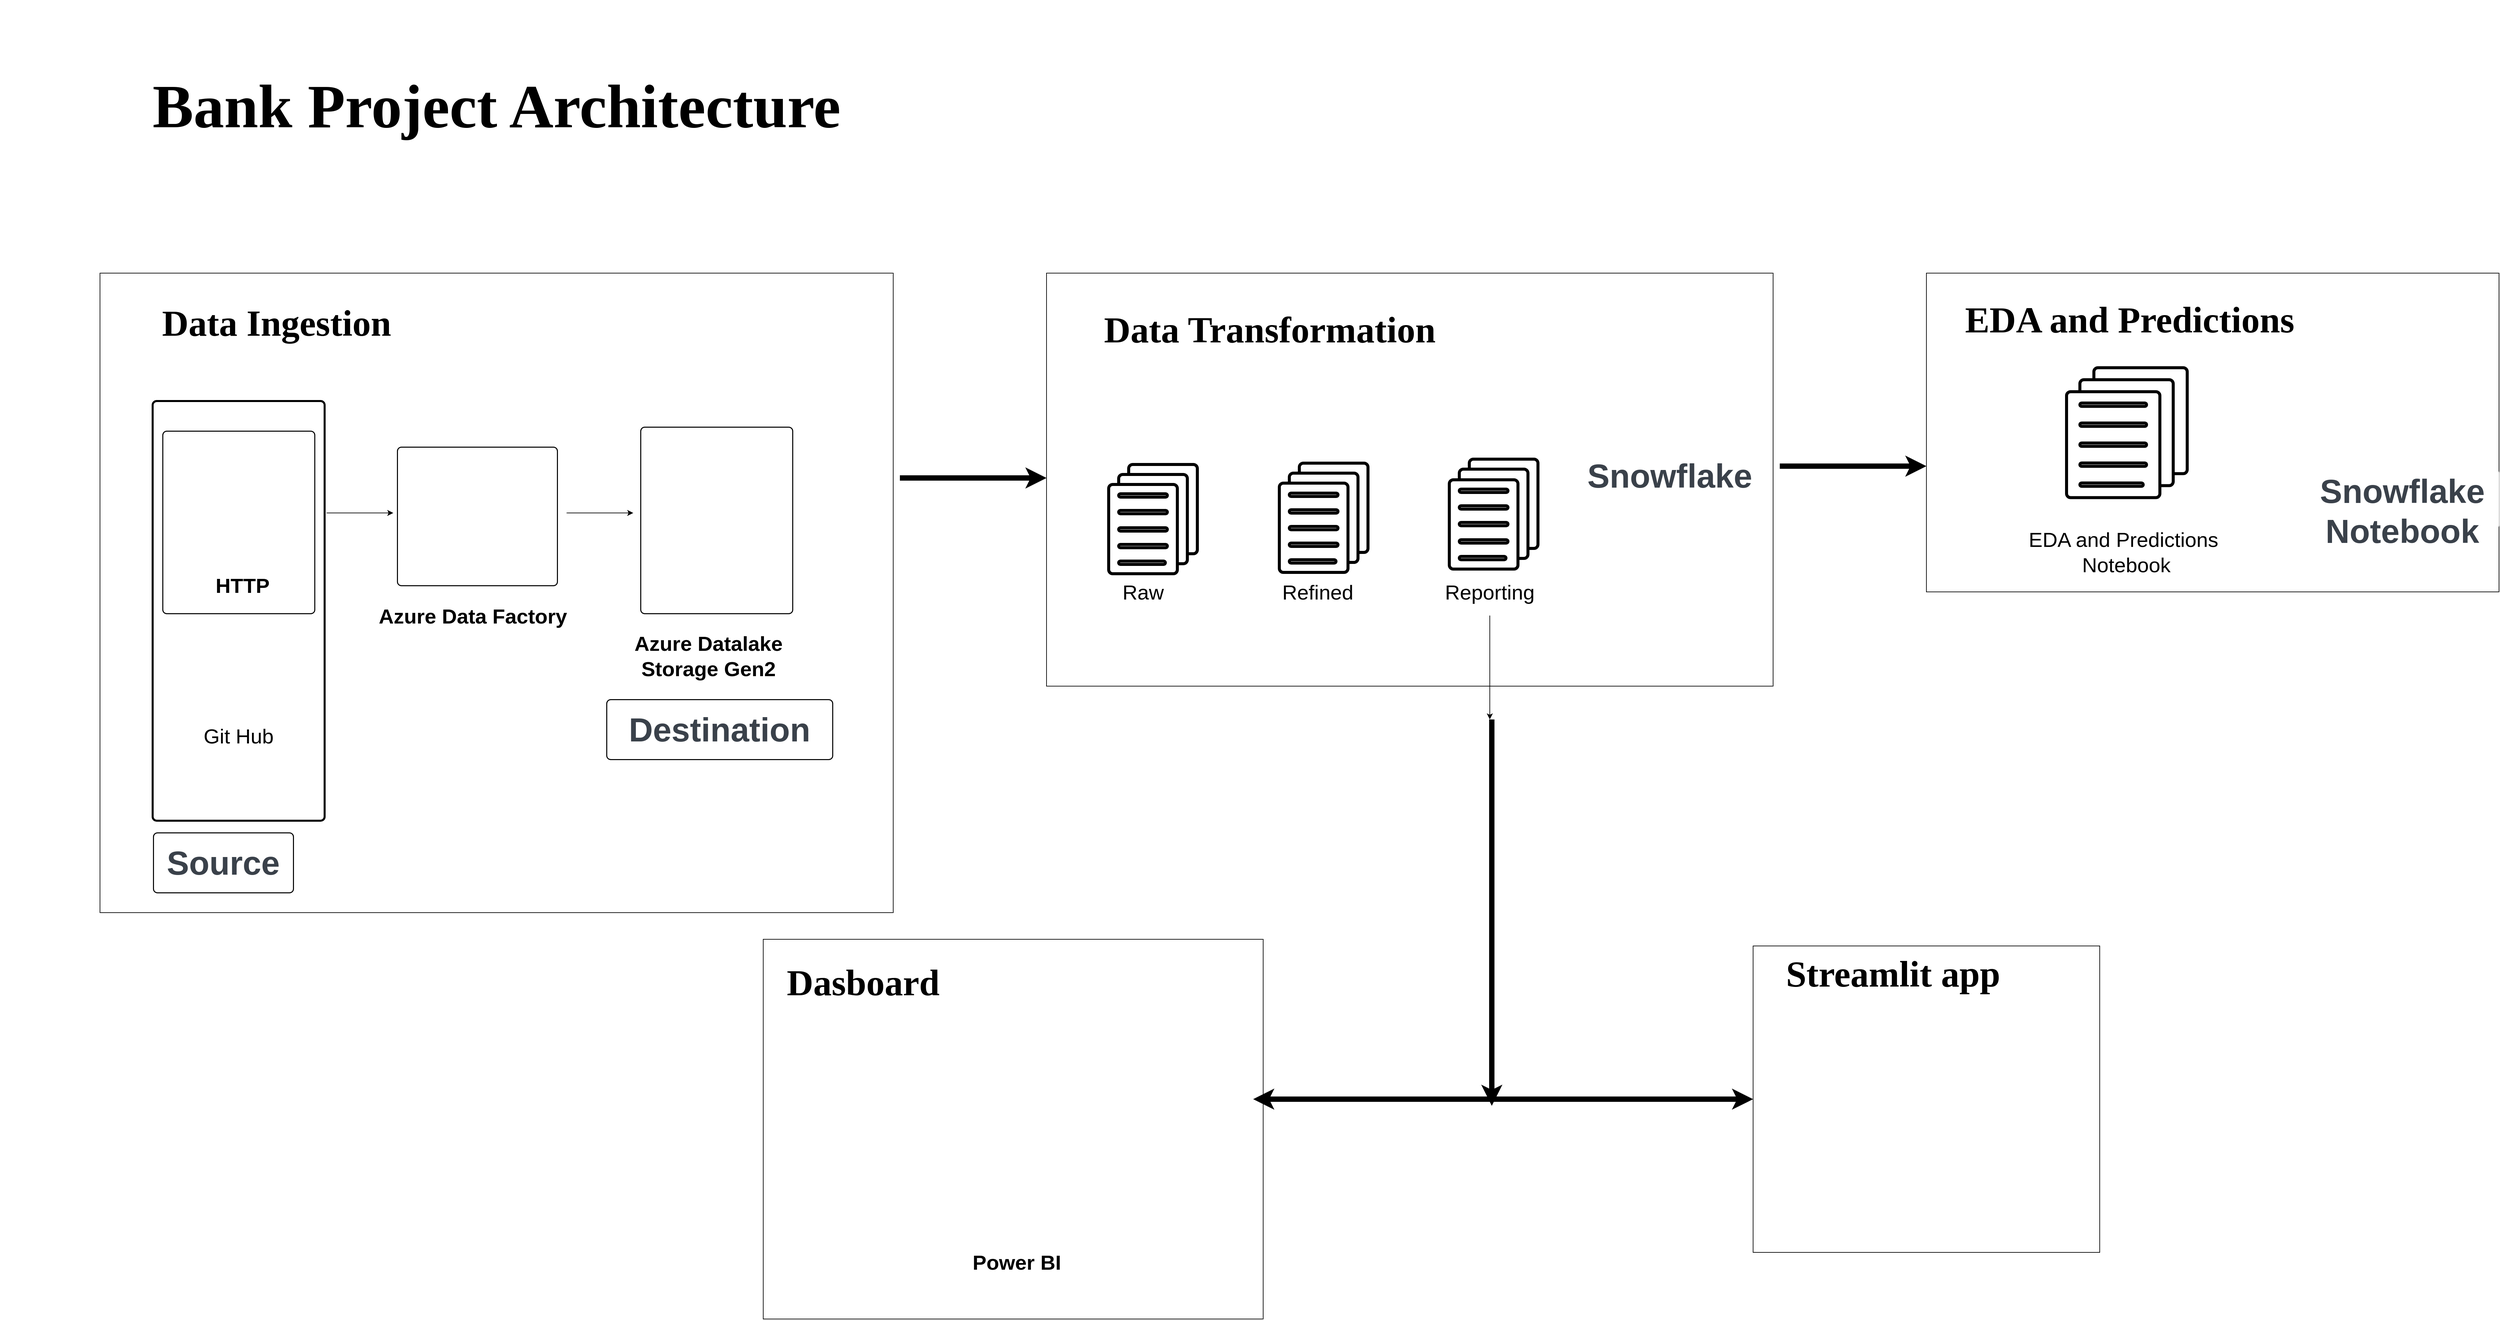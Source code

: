 <mxfile version="27.1.4">
  <diagram name="Page-1" id="tRypGCHuhZgqPp5vQ8EK">
    <mxGraphModel dx="3080" dy="3395" grid="1" gridSize="10" guides="1" tooltips="1" connect="1" arrows="1" fold="1" page="1" pageScale="1" pageWidth="850" pageHeight="1100" math="0" shadow="0">
      <root>
        <mxCell id="0" />
        <mxCell id="1" parent="0" />
        <mxCell id="Y_zVbhYa3XS6aGOVvXo4-149" value="" style="rounded=0;whiteSpace=wrap;html=1;" parent="1" vertex="1">
          <mxGeometry x="1020" y="-660" width="1190" height="960" as="geometry" />
        </mxCell>
        <mxCell id="diUxomPdKumXEhWnS9-8-1" value="" style="html=1;overflow=block;blockSpacing=1;whiteSpace=wrap;container=1;pointerEvents=0;collapsible=0;recursiveResize=0;fontSize=13;spacing=0;strokeOpacity=100;fillOpacity=0;rounded=1;absoluteArcSize=1;arcSize=12;fillColor=#000000;strokeWidth=1.5;lucidId=HqinuH2_mKaJ;" vertex="1" parent="1">
          <mxGeometry x="1114" y="-423" width="228" height="274" as="geometry" />
        </mxCell>
        <mxCell id="diUxomPdKumXEhWnS9-8-2" value="" style="html=1;overflow=block;blockSpacing=1;whiteSpace=wrap;container=1;pointerEvents=0;collapsible=0;recursiveResize=0;fontSize=13;spacing=0;strokeOpacity=100;fillOpacity=0;rounded=1;absoluteArcSize=1;arcSize=12;fillColor=#000000;strokeWidth=1.5;lucidId=HqineJLk6OhF;" vertex="1" parent="1">
          <mxGeometry x="1466" y="-399" width="240" height="208" as="geometry" />
        </mxCell>
        <mxCell id="diUxomPdKumXEhWnS9-8-3" value="" style="html=1;overflow=block;blockSpacing=1;whiteSpace=wrap;container=1;pointerEvents=0;collapsible=0;recursiveResize=0;fontSize=13;spacing=0;strokeOpacity=100;fillOpacity=0;rounded=1;absoluteArcSize=1;arcSize=12;fillColor=#000000;strokeWidth=1.5;lucidId=HqinR1p73Qxz;" vertex="1" parent="1">
          <mxGeometry x="1831" y="-429" width="228" height="280" as="geometry" />
        </mxCell>
        <mxCell id="diUxomPdKumXEhWnS9-8-4" value="Azure Data Factory" style="text;html=1;align=center;verticalAlign=middle;whiteSpace=wrap;rounded=0;fontSize=31;fontStyle=1" vertex="1" parent="1">
          <mxGeometry x="1427.5" y="-190" width="303" height="90" as="geometry" />
        </mxCell>
        <mxCell id="diUxomPdKumXEhWnS9-8-5" value="&lt;b&gt;Azure Datalake Storage Gen2&lt;/b&gt;" style="text;html=1;align=center;verticalAlign=middle;whiteSpace=wrap;rounded=0;fontSize=31;" vertex="1" parent="1">
          <mxGeometry x="1810" y="-130" width="246" height="90" as="geometry" />
        </mxCell>
        <mxCell id="diUxomPdKumXEhWnS9-8-6" value="" style="edgeStyle=none;orthogonalLoop=1;jettySize=auto;html=1;rounded=0;" edge="1" parent="1">
          <mxGeometry width="100" relative="1" as="geometry">
            <mxPoint x="1360" y="-300" as="sourcePoint" />
            <mxPoint x="1460" y="-300" as="targetPoint" />
            <Array as="points" />
          </mxGeometry>
        </mxCell>
        <mxCell id="diUxomPdKumXEhWnS9-8-7" value="" style="edgeStyle=none;orthogonalLoop=1;jettySize=auto;html=1;rounded=0;" edge="1" parent="1">
          <mxGeometry width="100" relative="1" as="geometry">
            <mxPoint x="1720" y="-300" as="sourcePoint" />
            <mxPoint x="1820" y="-300" as="targetPoint" />
            <Array as="points" />
          </mxGeometry>
        </mxCell>
        <mxCell id="diUxomPdKumXEhWnS9-8-8" value="Source" style="html=1;overflow=block;blockSpacing=1;whiteSpace=wrap;fontSize=50;fontFamily=Helvetica;fontColor=#3a414a;align=center;spacing=3.8;strokeOpacity=100;fillOpacity=100;rounded=1;absoluteArcSize=1;arcSize=12;fillColor=#ffffff;strokeWidth=1.5;lucidId=HqinSpCTlt17;fontStyle=1" vertex="1" parent="1">
          <mxGeometry x="1100" y="180" width="210" height="90" as="geometry" />
        </mxCell>
        <mxCell id="diUxomPdKumXEhWnS9-8-9" value="Destination" style="html=1;overflow=block;blockSpacing=1;whiteSpace=wrap;fontSize=50;fontFamily=Helvetica;fontColor=#3a414a;align=center;spacing=3.8;strokeOpacity=100;fillOpacity=100;rounded=1;absoluteArcSize=1;arcSize=12;fillColor=#ffffff;strokeWidth=1.5;lucidId=HqinSpCTlt17;fontStyle=1" vertex="1" parent="1">
          <mxGeometry x="1780" y="-20" width="339" height="90" as="geometry" />
        </mxCell>
        <mxCell id="diUxomPdKumXEhWnS9-8-10" value="" style="html=1;overflow=block;blockSpacing=1;whiteSpace=wrap;container=1;pointerEvents=0;collapsible=0;recursiveResize=0;fontSize=13;spacing=0;strokeOpacity=100;fillOpacity=0;rounded=1;absoluteArcSize=1;arcSize=12;fillColor=#000000;strokeWidth=3;lucidId=HqinZG8_ep2X;" vertex="1" parent="1">
          <mxGeometry x="1099" y="-468" width="258" height="630" as="geometry" />
        </mxCell>
        <mxCell id="diUxomPdKumXEhWnS9-8-11" value="HTTP" style="text;html=1;align=center;verticalAlign=middle;whiteSpace=wrap;rounded=0;fontSize=31;fontStyle=1" vertex="1" parent="diUxomPdKumXEhWnS9-8-10">
          <mxGeometry x="12" y="232" width="246" height="90" as="geometry" />
        </mxCell>
        <mxCell id="diUxomPdKumXEhWnS9-8-12" value="Git Hub" style="text;html=1;align=center;verticalAlign=middle;whiteSpace=wrap;rounded=0;fontSize=31;" vertex="1" parent="diUxomPdKumXEhWnS9-8-10">
          <mxGeometry x="6" y="458" width="246" height="90" as="geometry" />
        </mxCell>
        <mxCell id="diUxomPdKumXEhWnS9-8-13" value="" style="html=1;overflow=block;blockSpacing=1;whiteSpace=wrap;shape=image;fontSize=13;spacing=0;strokeColor=none;strokeOpacity=100;rounded=1;absoluteArcSize=1;arcSize=12;strokeWidth=0;image=https://images.lucid.app/images/d7685785-47bf-4a58-82cc-26feb8bda034/content;imageAspect=0;lucidId=HqinRarPJ5_D;" vertex="1" parent="1">
          <mxGeometry x="1164" y="-123" width="124" height="124" as="geometry" />
        </mxCell>
        <mxCell id="diUxomPdKumXEhWnS9-8-14" value="" style="html=1;overflow=block;blockSpacing=1;whiteSpace=wrap;shape=image;fontSize=13;spacing=0;strokeColor=none;strokeOpacity=100;rounded=1;absoluteArcSize=1;arcSize=12;strokeWidth=0;image=https://images.lucid.app/images/f15007f7-4885-4109-b029-964accafeb80/content;imageAspect=0;lucidId=HqincgXo0Htx;" vertex="1" parent="1">
          <mxGeometry x="1147" y="-393" width="169" height="169" as="geometry" />
        </mxCell>
        <mxCell id="diUxomPdKumXEhWnS9-8-15" value="" style="html=1;overflow=block;blockSpacing=1;whiteSpace=wrap;shape=image;fontSize=13;spacing=0;strokeColor=none;strokeOpacity=100;rounded=1;absoluteArcSize=1;arcSize=12;strokeWidth=0;image=https://images.lucid.app/images/22851999-ecc2-4e5a-bdfa-10374918f266/content;imageAspect=0;lucidId=Hqin_HKPIkhs;" vertex="1" parent="1">
          <mxGeometry x="1474" y="-392" width="224" height="168" as="geometry" />
        </mxCell>
        <mxCell id="diUxomPdKumXEhWnS9-8-16" value="" style="html=1;overflow=block;blockSpacing=1;whiteSpace=wrap;shape=image;fontSize=13;spacing=0;strokeColor=none;strokeOpacity=100;rounded=1;absoluteArcSize=1;arcSize=12;strokeWidth=0;image=https://images.lucid.app/images/3c787341-0593-47cd-88d9-20f7ffcd4058/content;imageAspect=0;lucidId=Hqin6zSfS4ZM;" vertex="1" parent="1">
          <mxGeometry x="1856" y="-384" width="177" height="191" as="geometry" />
        </mxCell>
        <mxCell id="diUxomPdKumXEhWnS9-8-17" value="&lt;font&gt;&lt;b&gt;Data Ingestion&lt;/b&gt;&lt;/font&gt;" style="text;html=1;align=center;verticalAlign=middle;whiteSpace=wrap;rounded=0;fontSize=55;fontStyle=0;fontColor=light-dark(#000000,#EDEDED);fontFamily=Tahoma;labelBackgroundColor=none;" vertex="1" parent="1">
          <mxGeometry x="1070" y="-640" width="430" height="110" as="geometry" />
        </mxCell>
        <mxCell id="diUxomPdKumXEhWnS9-8-18" value="" style="rounded=0;whiteSpace=wrap;html=1;" vertex="1" parent="1">
          <mxGeometry x="2440" y="-660" width="1090" height="620" as="geometry" />
        </mxCell>
        <mxCell id="diUxomPdKumXEhWnS9-8-19" value="Raw" style="text;html=1;align=center;verticalAlign=middle;whiteSpace=wrap;rounded=0;fontSize=31;" vertex="1" parent="1">
          <mxGeometry x="2534.5" y="-206" width="100" height="50" as="geometry" />
        </mxCell>
        <mxCell id="diUxomPdKumXEhWnS9-8-20" value="Refined" style="text;html=1;align=center;verticalAlign=middle;whiteSpace=wrap;rounded=0;fontSize=31;" vertex="1" parent="1">
          <mxGeometry x="2772" y="-216" width="150" height="70" as="geometry" />
        </mxCell>
        <mxCell id="diUxomPdKumXEhWnS9-8-104" style="edgeStyle=orthogonalEdgeStyle;rounded=0;orthogonalLoop=1;jettySize=auto;html=1;exitX=0.5;exitY=1;exitDx=0;exitDy=0;" edge="1" parent="1" source="diUxomPdKumXEhWnS9-8-21">
          <mxGeometry relative="1" as="geometry">
            <mxPoint x="3105" y="10" as="targetPoint" />
          </mxGeometry>
        </mxCell>
        <mxCell id="diUxomPdKumXEhWnS9-8-21" value="Reporting" style="text;html=1;align=center;verticalAlign=middle;whiteSpace=wrap;rounded=0;fontSize=31;" vertex="1" parent="1">
          <mxGeometry x="3000" y="-216" width="210" height="70" as="geometry" />
        </mxCell>
        <mxCell id="diUxomPdKumXEhWnS9-8-22" value="" style="html=1;overflow=block;blockSpacing=1;whiteSpace=wrap;fontSize=13;spacing=3.8;strokeOpacity=100;fillOpacity=100;rounded=1;absoluteArcSize=1;arcSize=12;fillColor=#ffffff;strokeWidth=4.5;lucidId=Hqin.L18P7-Q;" vertex="1" parent="1">
          <mxGeometry x="2563" y="-373" width="103" height="134" as="geometry" />
        </mxCell>
        <mxCell id="diUxomPdKumXEhWnS9-8-23" value="" style="html=1;overflow=block;blockSpacing=1;whiteSpace=wrap;fontSize=13;spacing=3.8;strokeOpacity=100;fillOpacity=100;rounded=1;absoluteArcSize=1;arcSize=12;fillColor=#ffffff;strokeWidth=4.5;lucidId=HqingmwdaBGW;" vertex="1" parent="1">
          <mxGeometry x="2548" y="-358" width="103" height="134" as="geometry" />
        </mxCell>
        <mxCell id="diUxomPdKumXEhWnS9-8-24" value="" style="html=1;overflow=block;blockSpacing=1;whiteSpace=wrap;fontSize=13;spacing=3.8;strokeOpacity=100;fillOpacity=100;rounded=1;absoluteArcSize=1;arcSize=12;fillColor=#ffffff;strokeWidth=4.5;lucidId=HqinZWiBSn.8;" vertex="1" parent="1">
          <mxGeometry x="2533" y="-343" width="103" height="134" as="geometry" />
        </mxCell>
        <mxCell id="diUxomPdKumXEhWnS9-8-25" value="" style="html=1;overflow=block;blockSpacing=1;whiteSpace=wrap;fontSize=13;spacing=0;strokeOpacity=100;fillOpacity=100;rounded=1;absoluteArcSize=1;arcSize=12;fillColor=#ffffff;strokeWidth=4.5;lucidId=HqiniD.46Asu;" vertex="1" parent="1">
          <mxGeometry x="2548" y="-253" width="73" height="5" as="geometry" />
        </mxCell>
        <mxCell id="diUxomPdKumXEhWnS9-8-26" value="" style="html=1;overflow=block;blockSpacing=1;whiteSpace=wrap;fontSize=13;spacing=0;strokeOpacity=100;fillOpacity=100;rounded=1;absoluteArcSize=1;arcSize=12;fillColor=#ffffff;strokeWidth=4.5;lucidId=Hqin5MxpmkO5;" vertex="1" parent="1">
          <mxGeometry x="2548" y="-329" width="73" height="5" as="geometry" />
        </mxCell>
        <mxCell id="diUxomPdKumXEhWnS9-8-27" value="" style="html=1;overflow=block;blockSpacing=1;whiteSpace=wrap;fontSize=13;spacing=0;strokeOpacity=100;fillOpacity=100;rounded=1;absoluteArcSize=1;arcSize=12;fillColor=#ffffff;strokeWidth=4.5;lucidId=HqinCOt7LYxx;" vertex="1" parent="1">
          <mxGeometry x="2548" y="-304" width="73" height="5" as="geometry" />
        </mxCell>
        <mxCell id="diUxomPdKumXEhWnS9-8-28" value="" style="html=1;overflow=block;blockSpacing=1;whiteSpace=wrap;fontSize=13;spacing=0;strokeOpacity=100;fillOpacity=100;rounded=1;absoluteArcSize=1;arcSize=12;fillColor=#ffffff;strokeWidth=4.5;lucidId=Hqin77QJO8D~;" vertex="1" parent="1">
          <mxGeometry x="2548" y="-278" width="73" height="5" as="geometry" />
        </mxCell>
        <mxCell id="diUxomPdKumXEhWnS9-8-29" value="" style="html=1;overflow=block;blockSpacing=1;whiteSpace=wrap;fontSize=13;spacing=0;strokeOpacity=100;fillOpacity=100;rounded=1;absoluteArcSize=1;arcSize=12;fillColor=#ffffff;strokeWidth=4.5;lucidId=HqinlZwaW6.7;" vertex="1" parent="1">
          <mxGeometry x="2548" y="-228" width="70" height="5" as="geometry" />
        </mxCell>
        <mxCell id="diUxomPdKumXEhWnS9-8-30" value="" style="html=1;overflow=block;blockSpacing=1;whiteSpace=wrap;fontSize=13;spacing=3.8;strokeOpacity=100;fillOpacity=100;rounded=1;absoluteArcSize=1;arcSize=12;fillColor=#ffffff;strokeWidth=4.5;lucidId=HqinlNpv6gml;" vertex="1" parent="1">
          <mxGeometry x="2819" y="-375" width="103" height="134" as="geometry" />
        </mxCell>
        <mxCell id="diUxomPdKumXEhWnS9-8-31" value="" style="html=1;overflow=block;blockSpacing=1;whiteSpace=wrap;fontSize=13;spacing=3.8;strokeOpacity=100;fillOpacity=100;rounded=1;absoluteArcSize=1;arcSize=12;fillColor=#ffffff;strokeWidth=4.5;lucidId=Hqinuvy9~rPB;" vertex="1" parent="1">
          <mxGeometry x="2804" y="-360" width="103" height="134" as="geometry" />
        </mxCell>
        <mxCell id="diUxomPdKumXEhWnS9-8-32" value="" style="html=1;overflow=block;blockSpacing=1;whiteSpace=wrap;fontSize=13;spacing=3.8;strokeOpacity=100;fillOpacity=100;rounded=1;absoluteArcSize=1;arcSize=12;fillColor=#ffffff;strokeWidth=4.5;lucidId=HqinZHPdLgsB;" vertex="1" parent="1">
          <mxGeometry x="2789" y="-345" width="103" height="134" as="geometry" />
        </mxCell>
        <mxCell id="diUxomPdKumXEhWnS9-8-33" value="" style="html=1;overflow=block;blockSpacing=1;whiteSpace=wrap;fontSize=13;spacing=0;strokeOpacity=100;fillOpacity=100;rounded=1;absoluteArcSize=1;arcSize=12;fillColor=#ffffff;strokeWidth=4.5;lucidId=Hqino_.bCuXX;" vertex="1" parent="1">
          <mxGeometry x="2804" y="-255" width="73" height="5" as="geometry" />
        </mxCell>
        <mxCell id="diUxomPdKumXEhWnS9-8-34" value="" style="html=1;overflow=block;blockSpacing=1;whiteSpace=wrap;fontSize=13;spacing=0;strokeOpacity=100;fillOpacity=100;rounded=1;absoluteArcSize=1;arcSize=12;fillColor=#ffffff;strokeWidth=4.5;lucidId=HqinaMe9pw3_;" vertex="1" parent="1">
          <mxGeometry x="2804" y="-330" width="73" height="5" as="geometry" />
        </mxCell>
        <mxCell id="diUxomPdKumXEhWnS9-8-35" value="" style="html=1;overflow=block;blockSpacing=1;whiteSpace=wrap;fontSize=13;spacing=0;strokeOpacity=100;fillOpacity=100;rounded=1;absoluteArcSize=1;arcSize=12;fillColor=#ffffff;strokeWidth=4.5;lucidId=HqinZUV3SyYF;" vertex="1" parent="1">
          <mxGeometry x="2804" y="-305" width="73" height="5" as="geometry" />
        </mxCell>
        <mxCell id="diUxomPdKumXEhWnS9-8-36" value="" style="html=1;overflow=block;blockSpacing=1;whiteSpace=wrap;fontSize=13;spacing=0;strokeOpacity=100;fillOpacity=100;rounded=1;absoluteArcSize=1;arcSize=12;fillColor=#ffffff;strokeWidth=4.5;lucidId=HqinHZUS3vDb;" vertex="1" parent="1">
          <mxGeometry x="2804" y="-280" width="73" height="5" as="geometry" />
        </mxCell>
        <mxCell id="diUxomPdKumXEhWnS9-8-37" value="" style="html=1;overflow=block;blockSpacing=1;whiteSpace=wrap;fontSize=13;spacing=0;strokeOpacity=100;fillOpacity=100;rounded=1;absoluteArcSize=1;arcSize=12;fillColor=#ffffff;strokeWidth=4.5;lucidId=HqinPn~mq1qW;" vertex="1" parent="1">
          <mxGeometry x="2804" y="-230" width="70" height="5" as="geometry" />
        </mxCell>
        <mxCell id="diUxomPdKumXEhWnS9-8-38" value="" style="html=1;overflow=block;blockSpacing=1;whiteSpace=wrap;fontSize=13;spacing=3.8;strokeOpacity=100;fillOpacity=100;rounded=1;absoluteArcSize=1;arcSize=12;fillColor=#ffffff;strokeWidth=4.5;lucidId=HqinjIp0Hbza;" vertex="1" parent="1">
          <mxGeometry x="3074" y="-381" width="103" height="134" as="geometry" />
        </mxCell>
        <mxCell id="diUxomPdKumXEhWnS9-8-39" value="" style="html=1;overflow=block;blockSpacing=1;whiteSpace=wrap;fontSize=13;spacing=3.8;strokeOpacity=100;fillOpacity=100;rounded=1;absoluteArcSize=1;arcSize=12;fillColor=#ffffff;strokeWidth=4.5;lucidId=HqinCaZ5JFx3;" vertex="1" parent="1">
          <mxGeometry x="3059" y="-366" width="103" height="134" as="geometry" />
        </mxCell>
        <mxCell id="diUxomPdKumXEhWnS9-8-40" value="" style="html=1;overflow=block;blockSpacing=1;whiteSpace=wrap;fontSize=13;spacing=3.8;strokeOpacity=100;fillOpacity=100;rounded=1;absoluteArcSize=1;arcSize=12;fillColor=#ffffff;strokeWidth=4.5;lucidId=HqingA4WvyZt;" vertex="1" parent="1">
          <mxGeometry x="3044" y="-350" width="103" height="134" as="geometry" />
        </mxCell>
        <mxCell id="diUxomPdKumXEhWnS9-8-41" value="" style="html=1;overflow=block;blockSpacing=1;whiteSpace=wrap;fontSize=13;spacing=0;strokeOpacity=100;fillOpacity=100;rounded=1;absoluteArcSize=1;arcSize=12;fillColor=#ffffff;strokeWidth=4.5;lucidId=HqinAYMBxxRg;" vertex="1" parent="1">
          <mxGeometry x="3059" y="-260" width="73" height="5" as="geometry" />
        </mxCell>
        <mxCell id="diUxomPdKumXEhWnS9-8-42" value="" style="html=1;overflow=block;blockSpacing=1;whiteSpace=wrap;fontSize=13;spacing=0;strokeOpacity=100;fillOpacity=100;rounded=1;absoluteArcSize=1;arcSize=12;fillColor=#ffffff;strokeWidth=4.5;lucidId=Hqins7QOY0Rx;" vertex="1" parent="1">
          <mxGeometry x="3059" y="-336" width="73" height="5" as="geometry" />
        </mxCell>
        <mxCell id="diUxomPdKumXEhWnS9-8-43" value="" style="html=1;overflow=block;blockSpacing=1;whiteSpace=wrap;fontSize=13;spacing=0;strokeOpacity=100;fillOpacity=100;rounded=1;absoluteArcSize=1;arcSize=12;fillColor=#ffffff;strokeWidth=4.5;lucidId=HqinNqh0fiwe;" vertex="1" parent="1">
          <mxGeometry x="3059" y="-311" width="73" height="5" as="geometry" />
        </mxCell>
        <mxCell id="diUxomPdKumXEhWnS9-8-44" value="" style="html=1;overflow=block;blockSpacing=1;whiteSpace=wrap;fontSize=13;spacing=0;strokeOpacity=100;fillOpacity=100;rounded=1;absoluteArcSize=1;arcSize=12;fillColor=#ffffff;strokeWidth=4.5;lucidId=HqinAyqKaFSl;" vertex="1" parent="1">
          <mxGeometry x="3059" y="-286" width="73" height="5" as="geometry" />
        </mxCell>
        <mxCell id="diUxomPdKumXEhWnS9-8-45" value="" style="html=1;overflow=block;blockSpacing=1;whiteSpace=wrap;fontSize=13;spacing=0;strokeOpacity=100;fillOpacity=100;rounded=1;absoluteArcSize=1;arcSize=12;fillColor=#ffffff;strokeWidth=4.5;lucidId=Hqinspz717KC;" vertex="1" parent="1">
          <mxGeometry x="3059" y="-235" width="70" height="5" as="geometry" />
        </mxCell>
        <mxCell id="diUxomPdKumXEhWnS9-8-46" value="" style="html=1;overflow=block;blockSpacing=1;whiteSpace=wrap;shape=image;fontSize=13;spacing=0;strokeColor=none;strokeOpacity=100;rounded=1;absoluteArcSize=1;arcSize=12;strokeWidth=0;image=https://images.lucid.app/images/207c4069-121f-4a91-bbf2-1706af0bf9e6/content;imageAspect=0;lucidId=Hqin~NOXF9mP;" vertex="1" parent="1">
          <mxGeometry x="3270" y="-630" width="221" height="220" as="geometry" />
        </mxCell>
        <mxCell id="diUxomPdKumXEhWnS9-8-47" value="&lt;b&gt;Data Transformation&lt;/b&gt;" style="text;html=1;align=center;verticalAlign=middle;whiteSpace=wrap;rounded=0;fontSize=55;fontStyle=0;fontColor=light-dark(#000000,#EDEDED);fontFamily=Tahoma;labelBackgroundColor=none;" vertex="1" parent="1">
          <mxGeometry x="2470" y="-630" width="610" height="110" as="geometry" />
        </mxCell>
        <mxCell id="diUxomPdKumXEhWnS9-8-48" value="Snowflake" style="html=1;overflow=block;blockSpacing=1;whiteSpace=wrap;fontSize=50;fontFamily=Helvetica;fontColor=#3a414a;align=center;spacing=3.8;strokeOpacity=100;fillOpacity=100;rounded=1;absoluteArcSize=1;arcSize=12;fillColor=#ffffff;strokeWidth=1.5;lucidId=HqinSpCTlt17;fontStyle=1;strokeColor=none;" vertex="1" parent="1">
          <mxGeometry x="3230" y="-401" width="290" height="90" as="geometry" />
        </mxCell>
        <mxCell id="diUxomPdKumXEhWnS9-8-49" value="&lt;span style=&quot;color: rgba(0, 0, 0, 0); font-family: monospace; font-size: 0px; text-align: start; text-wrap-mode: nowrap;&quot;&gt;%3CmxGraphModel%3E%3Croot%3E%3CmxCell%20id%3D%220%22%2F%3E%3CmxCell%20id%3D%221%22%20parent%3D%220%22%2F%3E%3CmxCell%20id%3D%222%22%20value%3D%22%22%20style%3D%22html%3D1%3Boverflow%3Dblock%3BblockSpacing%3D1%3BwhiteSpace%3Dwrap%3BfontSize%3D13%3Bspacing%3D3.8%3BstrokeOpacity%3D100%3BfillOpacity%3D100%3Brounded%3D1%3BabsoluteArcSize%3D1%3BarcSize%3D12%3BfillColor%3D%23ffffff%3BstrokeWidth%3D4.5%3BlucidId%3DlvinlDAO1zLl%3B%22%20vertex%3D%221%22%20parent%3D%221%22%3E%3CmxGeometry%20x%3D%224351%22%20y%3D%22400%22%20width%3D%22140%22%20height%3D%22159%22%20as%3D%22geometry%22%2F%3E%3C%2FmxCell%3E%3CmxCell%20id%3D%223%22%20value%3D%22%22%20style%3D%22html%3D1%3Boverflow%3Dblock%3BblockSpacing%3D1%3BwhiteSpace%3Dwrap%3BfontSize%3D13%3Bspacing%3D3.8%3BstrokeOpacity%3D100%3BfillOpacity%3D100%3Brounded%3D1%3BabsoluteArcSize%3D1%3BarcSize%3D12%3BfillColor%3D%23ffffff%3BstrokeWidth%3D4.5%3BlucidId%3DlvinfwFLhnHt%3B%22%20vertex%3D%221%22%20parent%3D%221%22%3E%3CmxGeometry%20x%3D%224330%22%20y%3D%22418%22%20width%3D%22140%22%20height%3D%22159%22%20as%3D%22geometry%22%2F%3E%3C%2FmxCell%3E%3CmxCell%20id%3D%224%22%20value%3D%22%22%20style%3D%22html%3D1%3Boverflow%3Dblock%3BblockSpacing%3D1%3BwhiteSpace%3Dwrap%3BfontSize%3D13%3Bspacing%3D3.8%3BstrokeOpacity%3D100%3BfillOpacity%3D100%3Brounded%3D1%3BabsoluteArcSize%3D1%3BarcSize%3D12%3BfillColor%3D%23ffffff%3BstrokeWidth%3D4.5%3BlucidId%3DlvinDLRuincf%3B%22%20vertex%3D%221%22%20parent%3D%221%22%3E%3CmxGeometry%20x%3D%224310%22%20y%3D%22436%22%20width%3D%22140%22%20height%3D%22159%22%20as%3D%22geometry%22%2F%3E%3C%2FmxCell%3E%3CmxCell%20id%3D%225%22%20value%3D%22%22%20style%3D%22html%3D1%3Boverflow%3Dblock%3BblockSpacing%3D1%3BwhiteSpace%3Dwrap%3BfontSize%3D13%3Bspacing%3D0%3BstrokeOpacity%3D100%3BfillOpacity%3D100%3Brounded%3D1%3BabsoluteArcSize%3D1%3BarcSize%3D12%3BfillColor%3D%23ffffff%3BstrokeWidth%3D4.5%3BlucidId%3Dlvin1V~rfoMC%3B%22%20vertex%3D%221%22%20parent%3D%221%22%3E%3CmxGeometry%20x%3D%224330%22%20y%3D%22543%22%20width%3D%22100%22%20height%3D%225%22%20as%3D%22geometry%22%2F%3E%3C%2FmxCell%3E%3CmxCell%20id%3D%226%22%20value%3D%22%22%20style%3D%22html%3D1%3Boverflow%3Dblock%3BblockSpacing%3D1%3BwhiteSpace%3Dwrap%3BfontSize%3D13%3Bspacing%3D0%3BstrokeOpacity%3D100%3BfillOpacity%3D100%3Brounded%3D1%3BabsoluteArcSize%3D1%3BarcSize%3D12%3BfillColor%3D%23ffffff%3BstrokeWidth%3D4.5%3BlucidId%3Dlvinw8r7wFlK%3B%22%20vertex%3D%221%22%20parent%3D%221%22%3E%3CmxGeometry%20x%3D%224330%22%20y%3D%22453%22%20width%3D%22100%22%20height%3D%225%22%20as%3D%22geometry%22%2F%3E%3C%2FmxCell%3E%3CmxCell%20id%3D%227%22%20value%3D%22%22%20style%3D%22html%3D1%3Boverflow%3Dblock%3BblockSpacing%3D1%3BwhiteSpace%3Dwrap%3BfontSize%3D13%3Bspacing%3D0%3BstrokeOpacity%3D100%3BfillOpacity%3D100%3Brounded%3D1%3BabsoluteArcSize%3D1%3BarcSize%3D12%3BfillColor%3D%23ffffff%3BstrokeWidth%3D4.5%3BlucidId%3DlvinMGz99zmk%3B%22%20vertex%3D%221%22%20parent%3D%221%22%3E%3CmxGeometry%20x%3D%224330%22%20y%3D%22483%22%20width%3D%22100%22%20height%3D%225%22%20as%3D%22geometry%22%2F%3E%3C%2FmxCell%3E%3CmxCell%20id%3D%228%22%20value%3D%22%22%20style%3D%22html%3D1%3Boverflow%3Dblock%3BblockSpacing%3D1%3BwhiteSpace%3Dwrap%3BfontSize%3D13%3Bspacing%3D0%3BstrokeOpacity%3D100%3BfillOpacity%3D100%3Brounded%3D1%3BabsoluteArcSize%3D1%3BarcSize%3D12%3BfillColor%3D%23ffffff%3BstrokeWidth%3D4.5%3BlucidId%3DlvinwyIYQ8Yd%3B%22%20vertex%3D%221%22%20parent%3D%221%22%3E%3CmxGeometry%20x%3D%224330%22%20y%3D%22513%22%20width%3D%22100%22%20height%3D%225%22%20as%3D%22geometry%22%2F%3E%3C%2FmxCell%3E%3CmxCell%20id%3D%229%22%20value%3D%22%22%20style%3D%22html%3D1%3Boverflow%3Dblock%3BblockSpacing%3D1%3BwhiteSpace%3Dwrap%3BfontSize%3D13%3Bspacing%3D0%3BstrokeOpacity%3D100%3BfillOpacity%3D100%3Brounded%3D1%3BabsoluteArcSize%3D1%3BarcSize%3D12%3BfillColor%3D%23ffffff%3BstrokeWidth%3D4.5%3BlucidId%3DlvinsAy3oS54%3B%22%20vertex%3D%221%22%20parent%3D%221%22%3E%3CmxGeometry%20x%3D%224330%22%20y%3D%22573%22%20width%3D%2295%22%20height%3D%225%22%20as%3D%22geometry%22%2F%3E%3C%2FmxCell%3E%3C%2Froot%3E%3C%2FmxGraphModel%3E&lt;/span&gt;" style="rounded=0;whiteSpace=wrap;html=1;" vertex="1" parent="1">
          <mxGeometry x="3760" y="-660" width="859" height="478.5" as="geometry" />
        </mxCell>
        <mxCell id="diUxomPdKumXEhWnS9-8-50" value="" style="html=1;overflow=block;blockSpacing=1;whiteSpace=wrap;shape=image;fontSize=13;spacing=0;strokeColor=none;strokeOpacity=100;rounded=1;absoluteArcSize=1;arcSize=12;strokeWidth=0;image=https://images.lucid.app/images/988ba573-0bf3-44b1-89dd-7e8e5e330b2f/content;imageAspect=0;lucidId=2uinld5a5_Y2;" vertex="1" parent="1">
          <mxGeometry x="4400" y="-634.5" width="197" height="257" as="geometry" />
        </mxCell>
        <mxCell id="diUxomPdKumXEhWnS9-8-59" value="&lt;b&gt;EDA and Predictions&lt;/b&gt;" style="text;html=1;align=center;verticalAlign=middle;whiteSpace=wrap;rounded=0;fontSize=55;fontStyle=0;fontColor=light-dark(#000000,#EDEDED);fontFamily=Tahoma;labelBackgroundColor=none;" vertex="1" parent="1">
          <mxGeometry x="3770" y="-645.5" width="590" height="110" as="geometry" />
        </mxCell>
        <mxCell id="diUxomPdKumXEhWnS9-8-68" value="" style="html=1;overflow=block;blockSpacing=1;whiteSpace=wrap;fontSize=13;spacing=3.8;strokeOpacity=100;fillOpacity=100;rounded=1;absoluteArcSize=1;arcSize=12;fillColor=#ffffff;strokeWidth=4.5;lucidId=lvinlDAO1zLl;" vertex="1" parent="1">
          <mxGeometry x="4011" y="-518.25" width="140" height="159" as="geometry" />
        </mxCell>
        <mxCell id="diUxomPdKumXEhWnS9-8-69" value="" style="html=1;overflow=block;blockSpacing=1;whiteSpace=wrap;fontSize=13;spacing=3.8;strokeOpacity=100;fillOpacity=100;rounded=1;absoluteArcSize=1;arcSize=12;fillColor=#ffffff;strokeWidth=4.5;lucidId=lvinfwFLhnHt;" vertex="1" parent="1">
          <mxGeometry x="3990" y="-500.25" width="140" height="159" as="geometry" />
        </mxCell>
        <mxCell id="diUxomPdKumXEhWnS9-8-70" value="" style="html=1;overflow=block;blockSpacing=1;whiteSpace=wrap;fontSize=13;spacing=3.8;strokeOpacity=100;fillOpacity=100;rounded=1;absoluteArcSize=1;arcSize=12;fillColor=#ffffff;strokeWidth=4.5;lucidId=lvinDLRuincf;" vertex="1" parent="1">
          <mxGeometry x="3970" y="-482.25" width="140" height="159" as="geometry" />
        </mxCell>
        <mxCell id="diUxomPdKumXEhWnS9-8-71" value="" style="html=1;overflow=block;blockSpacing=1;whiteSpace=wrap;fontSize=13;spacing=0;strokeOpacity=100;fillOpacity=100;rounded=1;absoluteArcSize=1;arcSize=12;fillColor=#ffffff;strokeWidth=4.5;lucidId=lvin1V~rfoMC;" vertex="1" parent="1">
          <mxGeometry x="3990" y="-375.25" width="100" height="5" as="geometry" />
        </mxCell>
        <mxCell id="diUxomPdKumXEhWnS9-8-72" value="" style="html=1;overflow=block;blockSpacing=1;whiteSpace=wrap;fontSize=13;spacing=0;strokeOpacity=100;fillOpacity=100;rounded=1;absoluteArcSize=1;arcSize=12;fillColor=#ffffff;strokeWidth=4.5;lucidId=lvinw8r7wFlK;" vertex="1" parent="1">
          <mxGeometry x="3990" y="-465.25" width="100" height="5" as="geometry" />
        </mxCell>
        <mxCell id="diUxomPdKumXEhWnS9-8-73" value="" style="html=1;overflow=block;blockSpacing=1;whiteSpace=wrap;fontSize=13;spacing=0;strokeOpacity=100;fillOpacity=100;rounded=1;absoluteArcSize=1;arcSize=12;fillColor=#ffffff;strokeWidth=4.5;lucidId=lvinMGz99zmk;" vertex="1" parent="1">
          <mxGeometry x="3990" y="-435.25" width="100" height="5" as="geometry" />
        </mxCell>
        <mxCell id="diUxomPdKumXEhWnS9-8-74" value="" style="html=1;overflow=block;blockSpacing=1;whiteSpace=wrap;fontSize=13;spacing=0;strokeOpacity=100;fillOpacity=100;rounded=1;absoluteArcSize=1;arcSize=12;fillColor=#ffffff;strokeWidth=4.5;lucidId=lvinwyIYQ8Yd;" vertex="1" parent="1">
          <mxGeometry x="3990" y="-405.25" width="100" height="5" as="geometry" />
        </mxCell>
        <mxCell id="diUxomPdKumXEhWnS9-8-75" value="" style="html=1;overflow=block;blockSpacing=1;whiteSpace=wrap;fontSize=13;spacing=0;strokeOpacity=100;fillOpacity=100;rounded=1;absoluteArcSize=1;arcSize=12;fillColor=#ffffff;strokeWidth=4.5;lucidId=lvinsAy3oS54;" vertex="1" parent="1">
          <mxGeometry x="3990" y="-345.25" width="95" height="5" as="geometry" />
        </mxCell>
        <mxCell id="diUxomPdKumXEhWnS9-8-76" value="EDA and Predictions&amp;nbsp; Notebook" style="text;html=1;align=center;verticalAlign=middle;whiteSpace=wrap;rounded=0;fontSize=31;" vertex="1" parent="1">
          <mxGeometry x="3900" y="-311" width="320" height="140" as="geometry" />
        </mxCell>
        <mxCell id="diUxomPdKumXEhWnS9-8-77" value="Snowflake Notebook" style="html=1;overflow=block;blockSpacing=1;whiteSpace=wrap;fontSize=50;fontFamily=Helvetica;fontColor=#3a414a;align=center;spacing=3.8;strokeOpacity=100;fillOpacity=100;rounded=1;absoluteArcSize=1;arcSize=12;fillColor=#ffffff;strokeWidth=1.5;lucidId=HqinSpCTlt17;fontStyle=1;strokeColor=none;" vertex="1" parent="1">
          <mxGeometry x="4329" y="-366" width="290" height="90" as="geometry" />
        </mxCell>
        <mxCell id="diUxomPdKumXEhWnS9-8-117" value="&lt;span style=&quot;color: rgba(0, 0, 0, 0); font-family: monospace; font-size: 0px; text-align: start; text-wrap-mode: nowrap;&quot;&gt;%3CmxGraphModel%3E%3Croot%3E%3CmxCell%20id%3D%220%22%2F%3E%3CmxCell%20id%3D%221%22%20parent%3D%220%22%2F%3E%3CmxCell%20id%3D%222%22%20value%3D%22Data%20Transformation%22%20style%3D%22text%3Bhtml%3D1%3Balign%3Dcenter%3BverticalAlign%3Dmiddle%3BwhiteSpace%3Dwrap%3Brounded%3D0%3BfontSize%3D55%3BfontStyle%3D0%3BfontColor%3Dlight-dark(%23000000%2C%23EDEDED)%3BfontFamily%3DTahoma%3BlabelBackgroundColor%3Dnone%3B%22%20vertex%3D%221%22%20parent%3D%221%22%3E%3CmxGeometry%20x%3D%222470%22%20y%3D%22-630%22%20width%3D%22540%22%20height%3D%22110%22%20as%3D%22geometry%22%2F%3E%3C%2FmxCell%3E%3C%2Froot%3E%3C%2FmxGraphModel%3E&lt;/span&gt;" style="rounded=0;whiteSpace=wrap;html=1;" vertex="1" parent="1">
          <mxGeometry x="2015" y="340" width="750" height="570" as="geometry" />
        </mxCell>
        <mxCell id="diUxomPdKumXEhWnS9-8-118" value="&lt;b&gt;Dasboard&lt;/b&gt;" style="text;html=1;align=center;verticalAlign=middle;whiteSpace=wrap;rounded=0;fontSize=55;fontStyle=0;fontColor=light-dark(#000000,#EDEDED);fontFamily=Tahoma;labelBackgroundColor=none;" vertex="1" parent="1">
          <mxGeometry x="1895" y="350" width="540" height="110" as="geometry" />
        </mxCell>
        <mxCell id="diUxomPdKumXEhWnS9-8-119" value="" style="html=1;overflow=block;blockSpacing=1;whiteSpace=wrap;shape=image;fontSize=13;spacing=0;strokeColor=none;strokeOpacity=100;rounded=1;absoluteArcSize=1;arcSize=12;strokeWidth=0;image=https://images.lucid.app/images/a0b5d20a-a161-4e2e-86b9-1687016ad49c/content;imageAspect=0;lucidId=IDhnW92AKo7G;" vertex="1" parent="1">
          <mxGeometry x="2152" y="500" width="480" height="280" as="geometry" />
        </mxCell>
        <mxCell id="diUxomPdKumXEhWnS9-8-120" value="Power BI" style="text;html=1;align=center;verticalAlign=middle;whiteSpace=wrap;rounded=0;fontSize=31;fontStyle=1" vertex="1" parent="1">
          <mxGeometry x="2244" y="780" width="303" height="90" as="geometry" />
        </mxCell>
        <mxCell id="diUxomPdKumXEhWnS9-8-121" value="&lt;span style=&quot;color: rgba(0, 0, 0, 0); font-family: monospace; font-size: 0px; text-align: start; text-wrap-mode: nowrap;&quot;&gt;%3CmxGraphModel%3E%3Croot%3E%3CmxCell%20id%3D%220%22%2F%3E%3CmxCell%20id%3D%221%22%20parent%3D%220%22%2F%3E%3CmxCell%20id%3D%222%22%20value%3D%22Data%20Transformation%22%20style%3D%22text%3Bhtml%3D1%3Balign%3Dcenter%3BverticalAlign%3Dmiddle%3BwhiteSpace%3Dwrap%3Brounded%3D0%3BfontSize%3D55%3BfontStyle%3D0%3BfontColor%3Dlight-dark(%23000000%2C%23EDEDED)%3BfontFamily%3DTahoma%3BlabelBackgroundColor%3Dnone%3B%22%20vertex%3D%221%22%20parent%3D%221%22%3E%3CmxGeometry%20x%3D%222470%22%20y%3D%22-630%22%20width%3D%22540%22%20height%3D%22110%22%20as%3D%22geometry%22%2F%3E%3C%2FmxCell%3E%3C%2Froot%3E%3C%2FmxGraphModel%3E&lt;/span&gt;" style="rounded=0;whiteSpace=wrap;html=1;" vertex="1" parent="1">
          <mxGeometry x="3500" y="350" width="520" height="460" as="geometry" />
        </mxCell>
        <mxCell id="diUxomPdKumXEhWnS9-8-122" value="&lt;b&gt;Streamlit app&lt;/b&gt;&lt;div&gt;&lt;br&gt;&lt;/div&gt;" style="text;html=1;align=center;verticalAlign=middle;whiteSpace=wrap;rounded=0;fontSize=55;fontStyle=0;fontColor=light-dark(#000000,#EDEDED);fontFamily=Tahoma;labelBackgroundColor=none;" vertex="1" parent="1">
          <mxGeometry x="3440" y="370" width="540" height="110" as="geometry" />
        </mxCell>
        <mxCell id="diUxomPdKumXEhWnS9-8-123" value="" style="html=1;overflow=block;blockSpacing=1;whiteSpace=wrap;shape=image;fontSize=13;spacing=0;strokeColor=none;strokeOpacity=100;rounded=1;absoluteArcSize=1;arcSize=12;strokeWidth=0;image=https://images.lucid.app/images/69dfb1e8-d8aa-4fea-ad40-21d255f06ac1/content;imageAspect=0;lucidId=rthnGlDXxeqj;" vertex="1" parent="1">
          <mxGeometry x="3610" y="475.5" width="330" height="264.5" as="geometry" />
        </mxCell>
        <mxCell id="diUxomPdKumXEhWnS9-8-124" value="&lt;span&gt;Bank Project Architecture&lt;/span&gt;" style="text;html=1;align=center;verticalAlign=middle;whiteSpace=wrap;rounded=0;fontSize=92;fontFamily=Georgia;fontStyle=1" vertex="1" parent="1">
          <mxGeometry x="870" y="-1070" width="1490" height="320" as="geometry" />
        </mxCell>
        <mxCell id="diUxomPdKumXEhWnS9-8-126" value="" style="endArrow=classic;html=1;rounded=0;strokeWidth=8;" edge="1" parent="1">
          <mxGeometry width="50" height="50" relative="1" as="geometry">
            <mxPoint x="2220" y="-352.5" as="sourcePoint" />
            <mxPoint x="2440" y="-352.5" as="targetPoint" />
          </mxGeometry>
        </mxCell>
        <mxCell id="diUxomPdKumXEhWnS9-8-127" value="" style="endArrow=classic;html=1;rounded=0;strokeWidth=8;" edge="1" parent="1">
          <mxGeometry width="50" height="50" relative="1" as="geometry">
            <mxPoint x="3540" y="-370.25" as="sourcePoint" />
            <mxPoint x="3760" y="-370.25" as="targetPoint" />
          </mxGeometry>
        </mxCell>
        <mxCell id="diUxomPdKumXEhWnS9-8-128" value="" style="endArrow=classic;html=1;rounded=0;strokeWidth=8;" edge="1" parent="1">
          <mxGeometry width="50" height="50" relative="1" as="geometry">
            <mxPoint x="3108" y="10" as="sourcePoint" />
            <mxPoint x="3108" y="590" as="targetPoint" />
          </mxGeometry>
        </mxCell>
        <mxCell id="diUxomPdKumXEhWnS9-8-129" value="" style="endArrow=classic;startArrow=classic;html=1;rounded=0;exitX=0.98;exitY=0.421;exitDx=0;exitDy=0;exitPerimeter=0;strokeWidth=8;" edge="1" parent="1" source="diUxomPdKumXEhWnS9-8-117" target="diUxomPdKumXEhWnS9-8-121">
          <mxGeometry width="50" height="50" relative="1" as="geometry">
            <mxPoint x="2850" y="580" as="sourcePoint" />
            <mxPoint x="3284" y="580" as="targetPoint" />
          </mxGeometry>
        </mxCell>
      </root>
    </mxGraphModel>
  </diagram>
</mxfile>
